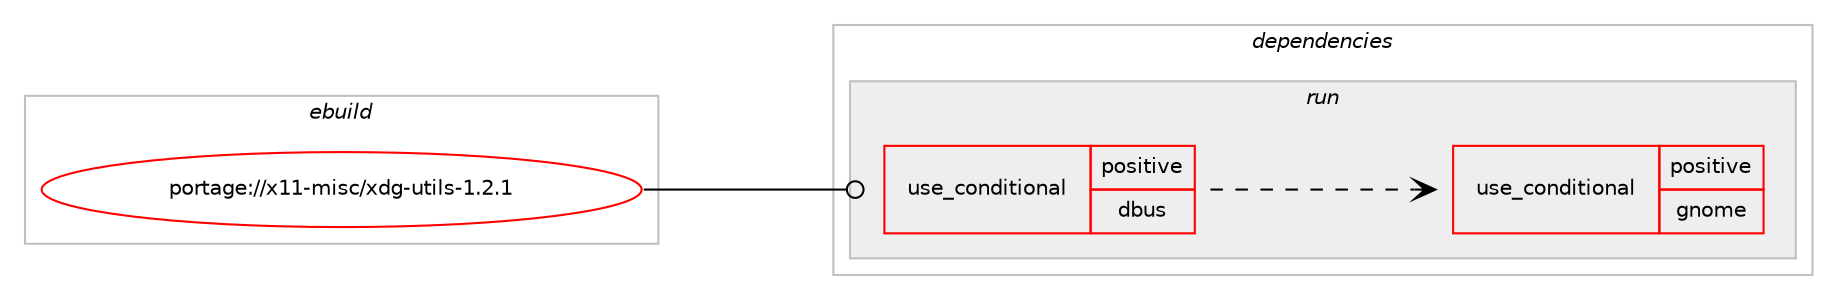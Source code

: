 digraph prolog {

# *************
# Graph options
# *************

newrank=true;
concentrate=true;
compound=true;
graph [rankdir=LR,fontname=Helvetica,fontsize=10,ranksep=1.5];#, ranksep=2.5, nodesep=0.2];
edge  [arrowhead=vee];
node  [fontname=Helvetica,fontsize=10];

# **********
# The ebuild
# **********

subgraph cluster_leftcol {
color=gray;
rank=same;
label=<<i>ebuild</i>>;
id [label="portage://x11-misc/xdg-utils-1.2.1", color=red, width=4, href="../x11-misc/xdg-utils-1.2.1.svg"];
}

# ****************
# The dependencies
# ****************

subgraph cluster_midcol {
color=gray;
label=<<i>dependencies</i>>;
subgraph cluster_compile {
fillcolor="#eeeeee";
style=filled;
label=<<i>compile</i>>;
}
subgraph cluster_compileandrun {
fillcolor="#eeeeee";
style=filled;
label=<<i>compile and run</i>>;
}
subgraph cluster_run {
fillcolor="#eeeeee";
style=filled;
label=<<i>run</i>>;
subgraph cond17343 {
dependency26374 [label=<<TABLE BORDER="0" CELLBORDER="1" CELLSPACING="0" CELLPADDING="4"><TR><TD ROWSPAN="3" CELLPADDING="10">use_conditional</TD></TR><TR><TD>positive</TD></TR><TR><TD>dbus</TD></TR></TABLE>>, shape=none, color=red];
# *** BEGIN UNKNOWN DEPENDENCY TYPE (TODO) ***
# dependency26374 -> package_dependency(portage://x11-misc/xdg-utils-1.2.1,run,no,sys-apps,dbus,none,[,,],[],[])
# *** END UNKNOWN DEPENDENCY TYPE (TODO) ***

subgraph cond17344 {
dependency26375 [label=<<TABLE BORDER="0" CELLBORDER="1" CELLSPACING="0" CELLPADDING="4"><TR><TD ROWSPAN="3" CELLPADDING="10">use_conditional</TD></TR><TR><TD>positive</TD></TR><TR><TD>gnome</TD></TR></TABLE>>, shape=none, color=red];
# *** BEGIN UNKNOWN DEPENDENCY TYPE (TODO) ***
# dependency26375 -> package_dependency(portage://x11-misc/xdg-utils-1.2.1,run,no,dev-perl,Net-DBus,none,[,,],[],[])
# *** END UNKNOWN DEPENDENCY TYPE (TODO) ***

# *** BEGIN UNKNOWN DEPENDENCY TYPE (TODO) ***
# dependency26375 -> package_dependency(portage://x11-misc/xdg-utils-1.2.1,run,no,dev-perl,X11-Protocol,none,[,,],[],[])
# *** END UNKNOWN DEPENDENCY TYPE (TODO) ***

}
dependency26374:e -> dependency26375:w [weight=20,style="dashed",arrowhead="vee"];
}
id:e -> dependency26374:w [weight=20,style="solid",arrowhead="odot"];
# *** BEGIN UNKNOWN DEPENDENCY TYPE (TODO) ***
# id -> package_dependency(portage://x11-misc/xdg-utils-1.2.1,run,no,dev-perl,File-MimeInfo,none,[,,],[],[])
# *** END UNKNOWN DEPENDENCY TYPE (TODO) ***

# *** BEGIN UNKNOWN DEPENDENCY TYPE (TODO) ***
# id -> package_dependency(portage://x11-misc/xdg-utils-1.2.1,run,no,dev-util,desktop-file-utils,none,[,,],[],[])
# *** END UNKNOWN DEPENDENCY TYPE (TODO) ***

# *** BEGIN UNKNOWN DEPENDENCY TYPE (TODO) ***
# id -> package_dependency(portage://x11-misc/xdg-utils-1.2.1,run,no,x11-apps,xprop,none,[,,],[],[])
# *** END UNKNOWN DEPENDENCY TYPE (TODO) ***

# *** BEGIN UNKNOWN DEPENDENCY TYPE (TODO) ***
# id -> package_dependency(portage://x11-misc/xdg-utils-1.2.1,run,no,x11-apps,xset,none,[,,],[],[])
# *** END UNKNOWN DEPENDENCY TYPE (TODO) ***

# *** BEGIN UNKNOWN DEPENDENCY TYPE (TODO) ***
# id -> package_dependency(portage://x11-misc/xdg-utils-1.2.1,run,no,x11-misc,shared-mime-info,none,[,,],[],[])
# *** END UNKNOWN DEPENDENCY TYPE (TODO) ***

}
}

# **************
# The candidates
# **************

subgraph cluster_choices {
rank=same;
color=gray;
label=<<i>candidates</i>>;

}

}
